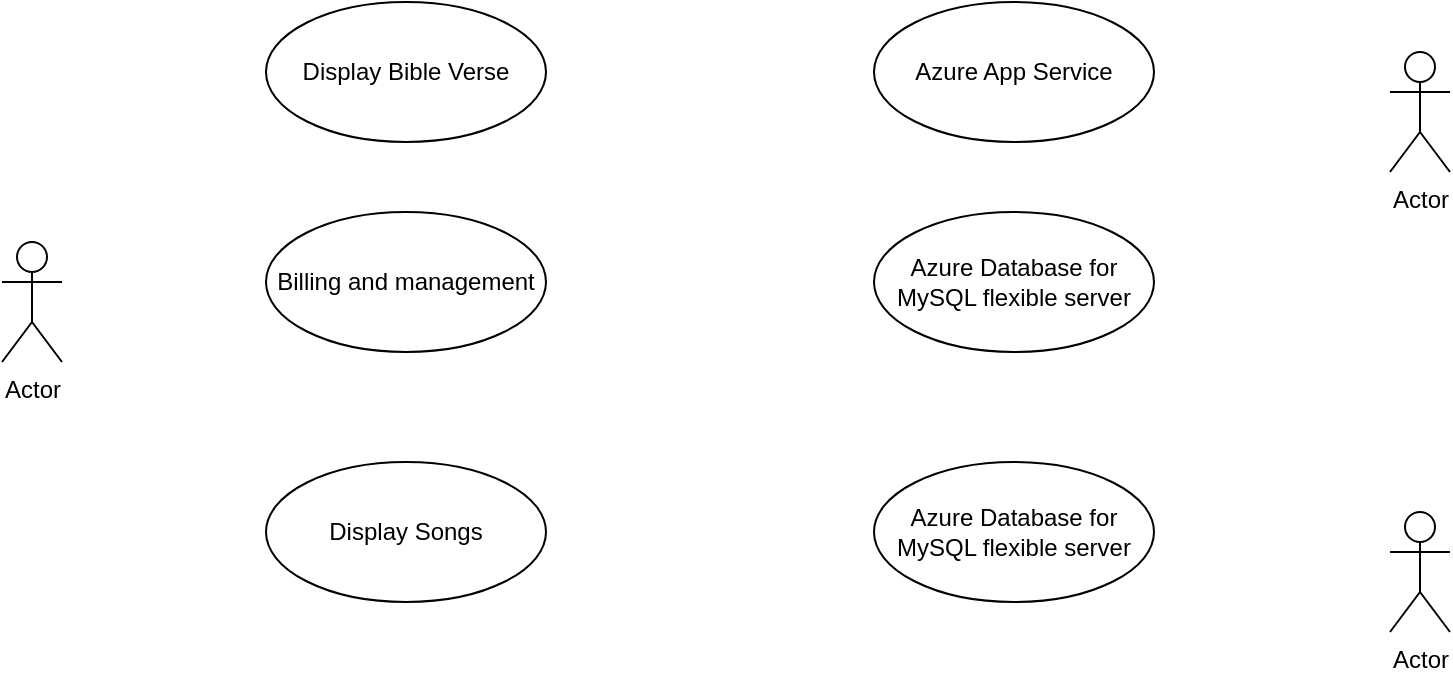 <mxfile version="17.1.0" type="github">
  <diagram id="-5l1G-GI6gvGcGKiTMmH" name="Page-1">
    <mxGraphModel dx="1038" dy="571" grid="1" gridSize="10" guides="1" tooltips="1" connect="1" arrows="1" fold="1" page="1" pageScale="1" pageWidth="827" pageHeight="1169" math="0" shadow="0">
      <root>
        <mxCell id="0" />
        <mxCell id="1" parent="0" />
        <object label="Actor" placeholders="1" id="EK3RWtDszpUiXcxNHKD7-1">
          <mxCell style="shape=umlActor;verticalLabelPosition=bottom;verticalAlign=top;html=1;" parent="1" vertex="1">
            <mxGeometry x="60" y="260" width="30" height="60" as="geometry" />
          </mxCell>
        </object>
        <mxCell id="EK3RWtDszpUiXcxNHKD7-2" value="Display Bible Verse" style="ellipse;whiteSpace=wrap;html=1;" parent="1" vertex="1">
          <mxGeometry x="192" y="140" width="140" height="70" as="geometry" />
        </mxCell>
        <mxCell id="YEuSQ8GJd0XASIDwMLyI-1" value="Display Songs&lt;span style=&quot;color: rgba(0 , 0 , 0 , 0) ; font-family: monospace ; font-size: 0px&quot;&gt;%3CmxGraphModel%3E%3Croot%3E%3CmxCell%20id%3D%220%22%2F%3E%3CmxCell%20id%3D%221%22%20parent%3D%220%22%2F%3E%3CmxCell%20id%3D%222%22%20value%3D%22Display%20Bible%20Verse%22%20style%3D%22ellipse%3BwhiteSpace%3Dwrap%3Bhtml%3D1%3B%22%20vertex%3D%221%22%20parent%3D%221%22%3E%3CmxGeometry%20x%3D%22160%22%20y%3D%2230%22%20width%3D%22140%22%20height%3D%2270%22%20as%3D%22geometry%22%2F%3E%3C%2FmxCell%3E%3C%2Froot%3E%3C%2FmxGraphModel%3E&lt;/span&gt;" style="ellipse;whiteSpace=wrap;html=1;" parent="1" vertex="1">
          <mxGeometry x="192" y="370" width="140" height="70" as="geometry" />
        </mxCell>
        <mxCell id="YEuSQ8GJd0XASIDwMLyI-2" value="Azure Database for MySQL flexible server" style="ellipse;whiteSpace=wrap;html=1;" parent="1" vertex="1">
          <mxGeometry x="496" y="245" width="140" height="70" as="geometry" />
        </mxCell>
        <mxCell id="YEuSQ8GJd0XASIDwMLyI-3" value="Azure App Service" style="ellipse;whiteSpace=wrap;html=1;" parent="1" vertex="1">
          <mxGeometry x="496" y="140" width="140" height="70" as="geometry" />
        </mxCell>
        <mxCell id="YEuSQ8GJd0XASIDwMLyI-4" value="Azure Database for MySQL flexible server" style="ellipse;whiteSpace=wrap;html=1;" parent="1" vertex="1">
          <mxGeometry x="496" y="370" width="140" height="70" as="geometry" />
        </mxCell>
        <mxCell id="YEuSQ8GJd0XASIDwMLyI-5" value="Billing and management" style="ellipse;whiteSpace=wrap;html=1;" parent="1" vertex="1">
          <mxGeometry x="192" y="245" width="140" height="70" as="geometry" />
        </mxCell>
        <mxCell id="YEuSQ8GJd0XASIDwMLyI-14" value="Actor" style="shape=umlActor;verticalLabelPosition=bottom;verticalAlign=top;html=1;" parent="1" vertex="1">
          <mxGeometry x="754" y="165" width="30" height="60" as="geometry" />
        </mxCell>
        <mxCell id="YEuSQ8GJd0XASIDwMLyI-36" value="Actor" style="shape=umlActor;verticalLabelPosition=bottom;verticalAlign=top;html=1;" parent="1" vertex="1">
          <mxGeometry x="754" y="395" width="30" height="60" as="geometry" />
        </mxCell>
      </root>
    </mxGraphModel>
  </diagram>
</mxfile>
